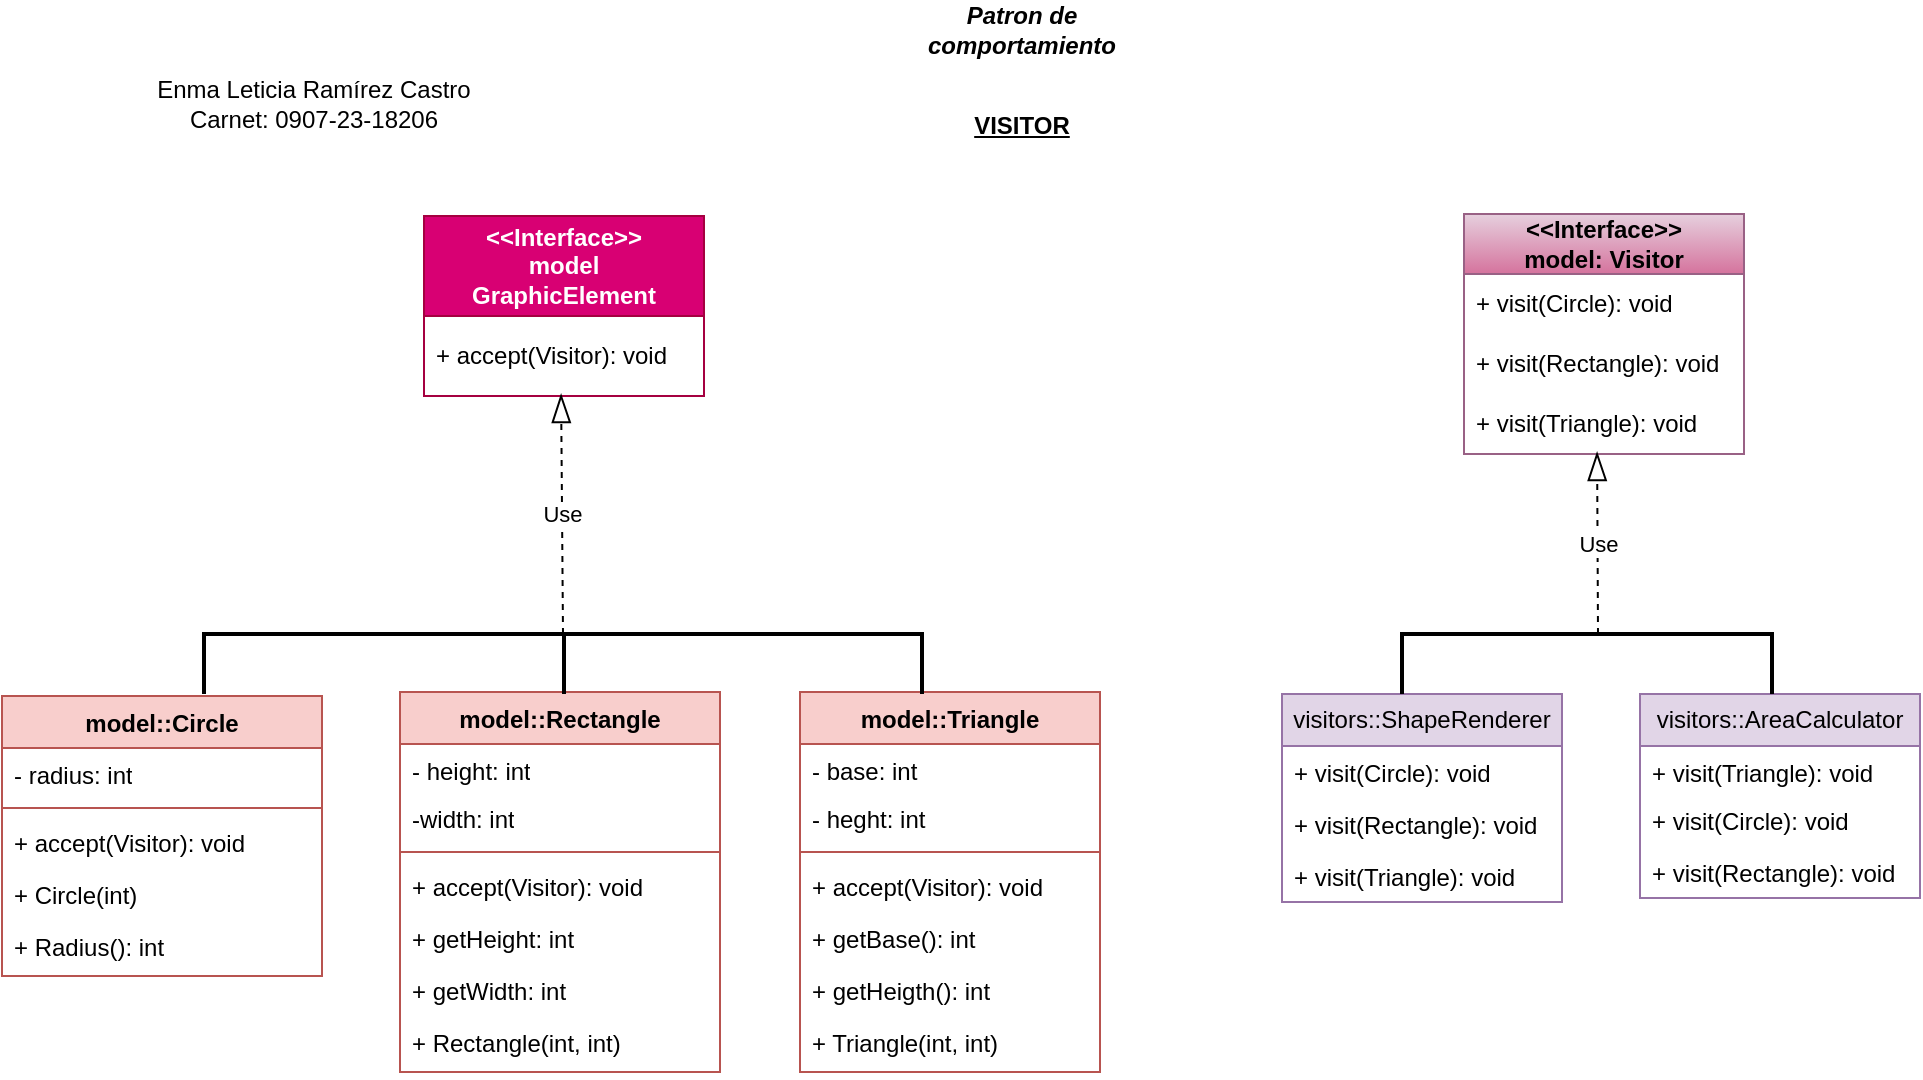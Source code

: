 <mxfile version="24.7.7">
  <diagram name="Página-1" id="9jMyGAkKr1cOhtlSl9ai">
    <mxGraphModel dx="756" dy="436" grid="1" gridSize="10" guides="1" tooltips="1" connect="1" arrows="1" fold="1" page="1" pageScale="1" pageWidth="1169" pageHeight="827" math="0" shadow="0">
      <root>
        <mxCell id="0" />
        <mxCell id="1" parent="0" />
        <mxCell id="9afEY8XssVBqUdK_qyHq-1" value="&amp;lt;&amp;lt;Interface&amp;gt;&amp;gt;&lt;div&gt;model&lt;/div&gt;&lt;div&gt;GraphicElement&lt;/div&gt;" style="swimlane;fontStyle=1;childLayout=stackLayout;horizontal=1;startSize=50;horizontalStack=0;resizeParent=1;resizeParentMax=0;resizeLast=0;collapsible=1;marginBottom=0;whiteSpace=wrap;html=1;fillColor=#d80073;strokeColor=#A50040;fontColor=#ffffff;" vertex="1" parent="1">
          <mxGeometry x="291" y="121" width="140" height="90" as="geometry" />
        </mxCell>
        <mxCell id="9afEY8XssVBqUdK_qyHq-2" value="+ accept(Visitor): void" style="text;strokeColor=none;fillColor=none;align=left;verticalAlign=middle;spacingLeft=4;spacingRight=4;overflow=hidden;points=[[0,0.5],[1,0.5]];portConstraint=eastwest;rotatable=0;whiteSpace=wrap;html=1;fontStyle=0" vertex="1" parent="9afEY8XssVBqUdK_qyHq-1">
          <mxGeometry y="50" width="140" height="40" as="geometry" />
        </mxCell>
        <mxCell id="9afEY8XssVBqUdK_qyHq-5" value="&amp;lt;&amp;lt;Interface&amp;gt;&amp;gt;&lt;div&gt;model: Visitor&lt;/div&gt;" style="swimlane;fontStyle=1;childLayout=stackLayout;horizontal=1;startSize=30;horizontalStack=0;resizeParent=1;resizeParentMax=0;resizeLast=0;collapsible=1;marginBottom=0;whiteSpace=wrap;html=1;fillColor=#e6d0de;strokeColor=#996185;gradientColor=#d5739d;" vertex="1" parent="1">
          <mxGeometry x="811" y="120" width="140" height="120" as="geometry" />
        </mxCell>
        <mxCell id="9afEY8XssVBqUdK_qyHq-6" value="+ visit(Circle): void" style="text;strokeColor=none;fillColor=none;align=left;verticalAlign=middle;spacingLeft=4;spacingRight=4;overflow=hidden;points=[[0,0.5],[1,0.5]];portConstraint=eastwest;rotatable=0;whiteSpace=wrap;html=1;" vertex="1" parent="9afEY8XssVBqUdK_qyHq-5">
          <mxGeometry y="30" width="140" height="30" as="geometry" />
        </mxCell>
        <mxCell id="9afEY8XssVBqUdK_qyHq-7" value="+ visit(Rectangle): void" style="text;strokeColor=none;fillColor=none;align=left;verticalAlign=middle;spacingLeft=4;spacingRight=4;overflow=hidden;points=[[0,0.5],[1,0.5]];portConstraint=eastwest;rotatable=0;whiteSpace=wrap;html=1;" vertex="1" parent="9afEY8XssVBqUdK_qyHq-5">
          <mxGeometry y="60" width="140" height="30" as="geometry" />
        </mxCell>
        <mxCell id="9afEY8XssVBqUdK_qyHq-8" value="+ visit(Triangle): void" style="text;strokeColor=none;fillColor=none;align=left;verticalAlign=middle;spacingLeft=4;spacingRight=4;overflow=hidden;points=[[0,0.5],[1,0.5]];portConstraint=eastwest;rotatable=0;whiteSpace=wrap;html=1;" vertex="1" parent="9afEY8XssVBqUdK_qyHq-5">
          <mxGeometry y="90" width="140" height="30" as="geometry" />
        </mxCell>
        <mxCell id="9afEY8XssVBqUdK_qyHq-22" value="model::Circle" style="swimlane;fontStyle=1;align=center;verticalAlign=top;childLayout=stackLayout;horizontal=1;startSize=26;horizontalStack=0;resizeParent=1;resizeParentMax=0;resizeLast=0;collapsible=1;marginBottom=0;whiteSpace=wrap;html=1;fillColor=#f8cecc;strokeColor=#b85450;" vertex="1" parent="1">
          <mxGeometry x="80" y="361" width="160" height="140" as="geometry" />
        </mxCell>
        <mxCell id="9afEY8XssVBqUdK_qyHq-23" value="- radius: int" style="text;strokeColor=none;fillColor=none;align=left;verticalAlign=top;spacingLeft=4;spacingRight=4;overflow=hidden;rotatable=0;points=[[0,0.5],[1,0.5]];portConstraint=eastwest;whiteSpace=wrap;html=1;" vertex="1" parent="9afEY8XssVBqUdK_qyHq-22">
          <mxGeometry y="26" width="160" height="26" as="geometry" />
        </mxCell>
        <mxCell id="9afEY8XssVBqUdK_qyHq-24" value="" style="line;strokeWidth=1;fillColor=none;align=left;verticalAlign=middle;spacingTop=-1;spacingLeft=3;spacingRight=3;rotatable=0;labelPosition=right;points=[];portConstraint=eastwest;strokeColor=inherit;" vertex="1" parent="9afEY8XssVBqUdK_qyHq-22">
          <mxGeometry y="52" width="160" height="8" as="geometry" />
        </mxCell>
        <mxCell id="9afEY8XssVBqUdK_qyHq-37" value="+ accept(Visitor): void" style="text;strokeColor=none;fillColor=none;align=left;verticalAlign=top;spacingLeft=4;spacingRight=4;overflow=hidden;rotatable=0;points=[[0,0.5],[1,0.5]];portConstraint=eastwest;whiteSpace=wrap;html=1;" vertex="1" parent="9afEY8XssVBqUdK_qyHq-22">
          <mxGeometry y="60" width="160" height="26" as="geometry" />
        </mxCell>
        <mxCell id="9afEY8XssVBqUdK_qyHq-38" value="+ Circle(int)" style="text;strokeColor=none;fillColor=none;align=left;verticalAlign=top;spacingLeft=4;spacingRight=4;overflow=hidden;rotatable=0;points=[[0,0.5],[1,0.5]];portConstraint=eastwest;whiteSpace=wrap;html=1;" vertex="1" parent="9afEY8XssVBqUdK_qyHq-22">
          <mxGeometry y="86" width="160" height="26" as="geometry" />
        </mxCell>
        <mxCell id="9afEY8XssVBqUdK_qyHq-25" value="+ Radius(): int" style="text;strokeColor=none;fillColor=none;align=left;verticalAlign=top;spacingLeft=4;spacingRight=4;overflow=hidden;rotatable=0;points=[[0,0.5],[1,0.5]];portConstraint=eastwest;whiteSpace=wrap;html=1;" vertex="1" parent="9afEY8XssVBqUdK_qyHq-22">
          <mxGeometry y="112" width="160" height="28" as="geometry" />
        </mxCell>
        <mxCell id="9afEY8XssVBqUdK_qyHq-39" value="model::Rectangle" style="swimlane;fontStyle=1;align=center;verticalAlign=top;childLayout=stackLayout;horizontal=1;startSize=26;horizontalStack=0;resizeParent=1;resizeParentMax=0;resizeLast=0;collapsible=1;marginBottom=0;whiteSpace=wrap;html=1;fillColor=#f8cecc;strokeColor=#b85450;" vertex="1" parent="1">
          <mxGeometry x="279" y="359" width="160" height="190" as="geometry" />
        </mxCell>
        <mxCell id="9afEY8XssVBqUdK_qyHq-40" value="- height: int" style="text;strokeColor=none;fillColor=none;align=left;verticalAlign=top;spacingLeft=4;spacingRight=4;overflow=hidden;rotatable=0;points=[[0,0.5],[1,0.5]];portConstraint=eastwest;whiteSpace=wrap;html=1;" vertex="1" parent="9afEY8XssVBqUdK_qyHq-39">
          <mxGeometry y="26" width="160" height="24" as="geometry" />
        </mxCell>
        <mxCell id="9afEY8XssVBqUdK_qyHq-45" value="-width: int" style="text;strokeColor=none;fillColor=none;align=left;verticalAlign=top;spacingLeft=4;spacingRight=4;overflow=hidden;rotatable=0;points=[[0,0.5],[1,0.5]];portConstraint=eastwest;whiteSpace=wrap;html=1;" vertex="1" parent="9afEY8XssVBqUdK_qyHq-39">
          <mxGeometry y="50" width="160" height="26" as="geometry" />
        </mxCell>
        <mxCell id="9afEY8XssVBqUdK_qyHq-41" value="" style="line;strokeWidth=1;fillColor=none;align=left;verticalAlign=middle;spacingTop=-1;spacingLeft=3;spacingRight=3;rotatable=0;labelPosition=right;points=[];portConstraint=eastwest;strokeColor=inherit;" vertex="1" parent="9afEY8XssVBqUdK_qyHq-39">
          <mxGeometry y="76" width="160" height="8" as="geometry" />
        </mxCell>
        <mxCell id="9afEY8XssVBqUdK_qyHq-46" value="+ accept(Visitor): void" style="text;strokeColor=none;fillColor=none;align=left;verticalAlign=top;spacingLeft=4;spacingRight=4;overflow=hidden;rotatable=0;points=[[0,0.5],[1,0.5]];portConstraint=eastwest;whiteSpace=wrap;html=1;" vertex="1" parent="9afEY8XssVBqUdK_qyHq-39">
          <mxGeometry y="84" width="160" height="26" as="geometry" />
        </mxCell>
        <mxCell id="9afEY8XssVBqUdK_qyHq-42" value="+ getHeight: int" style="text;strokeColor=none;fillColor=none;align=left;verticalAlign=top;spacingLeft=4;spacingRight=4;overflow=hidden;rotatable=0;points=[[0,0.5],[1,0.5]];portConstraint=eastwest;whiteSpace=wrap;html=1;" vertex="1" parent="9afEY8XssVBqUdK_qyHq-39">
          <mxGeometry y="110" width="160" height="26" as="geometry" />
        </mxCell>
        <mxCell id="9afEY8XssVBqUdK_qyHq-43" value="+ getWidth: int" style="text;strokeColor=none;fillColor=none;align=left;verticalAlign=top;spacingLeft=4;spacingRight=4;overflow=hidden;rotatable=0;points=[[0,0.5],[1,0.5]];portConstraint=eastwest;whiteSpace=wrap;html=1;" vertex="1" parent="9afEY8XssVBqUdK_qyHq-39">
          <mxGeometry y="136" width="160" height="26" as="geometry" />
        </mxCell>
        <mxCell id="9afEY8XssVBqUdK_qyHq-44" value="+ Rectangle(int, int)" style="text;strokeColor=none;fillColor=none;align=left;verticalAlign=top;spacingLeft=4;spacingRight=4;overflow=hidden;rotatable=0;points=[[0,0.5],[1,0.5]];portConstraint=eastwest;whiteSpace=wrap;html=1;" vertex="1" parent="9afEY8XssVBqUdK_qyHq-39">
          <mxGeometry y="162" width="160" height="28" as="geometry" />
        </mxCell>
        <mxCell id="9afEY8XssVBqUdK_qyHq-47" value="model::Triangle" style="swimlane;fontStyle=1;align=center;verticalAlign=top;childLayout=stackLayout;horizontal=1;startSize=26;horizontalStack=0;resizeParent=1;resizeParentMax=0;resizeLast=0;collapsible=1;marginBottom=0;whiteSpace=wrap;html=1;fillColor=#f8cecc;strokeColor=#b85450;" vertex="1" parent="1">
          <mxGeometry x="479" y="359" width="150" height="190" as="geometry" />
        </mxCell>
        <mxCell id="9afEY8XssVBqUdK_qyHq-48" value="- base: int" style="text;strokeColor=none;fillColor=none;align=left;verticalAlign=top;spacingLeft=4;spacingRight=4;overflow=hidden;rotatable=0;points=[[0,0.5],[1,0.5]];portConstraint=eastwest;whiteSpace=wrap;html=1;" vertex="1" parent="9afEY8XssVBqUdK_qyHq-47">
          <mxGeometry y="26" width="150" height="24" as="geometry" />
        </mxCell>
        <mxCell id="9afEY8XssVBqUdK_qyHq-49" value="- heght: int" style="text;strokeColor=none;fillColor=none;align=left;verticalAlign=top;spacingLeft=4;spacingRight=4;overflow=hidden;rotatable=0;points=[[0,0.5],[1,0.5]];portConstraint=eastwest;whiteSpace=wrap;html=1;" vertex="1" parent="9afEY8XssVBqUdK_qyHq-47">
          <mxGeometry y="50" width="150" height="26" as="geometry" />
        </mxCell>
        <mxCell id="9afEY8XssVBqUdK_qyHq-50" value="" style="line;strokeWidth=1;fillColor=none;align=left;verticalAlign=middle;spacingTop=-1;spacingLeft=3;spacingRight=3;rotatable=0;labelPosition=right;points=[];portConstraint=eastwest;strokeColor=inherit;" vertex="1" parent="9afEY8XssVBqUdK_qyHq-47">
          <mxGeometry y="76" width="150" height="8" as="geometry" />
        </mxCell>
        <mxCell id="9afEY8XssVBqUdK_qyHq-51" value="+ accept(Visitor): void" style="text;strokeColor=none;fillColor=none;align=left;verticalAlign=top;spacingLeft=4;spacingRight=4;overflow=hidden;rotatable=0;points=[[0,0.5],[1,0.5]];portConstraint=eastwest;whiteSpace=wrap;html=1;" vertex="1" parent="9afEY8XssVBqUdK_qyHq-47">
          <mxGeometry y="84" width="150" height="26" as="geometry" />
        </mxCell>
        <mxCell id="9afEY8XssVBqUdK_qyHq-52" value="+ getBase(): int" style="text;strokeColor=none;fillColor=none;align=left;verticalAlign=top;spacingLeft=4;spacingRight=4;overflow=hidden;rotatable=0;points=[[0,0.5],[1,0.5]];portConstraint=eastwest;whiteSpace=wrap;html=1;" vertex="1" parent="9afEY8XssVBqUdK_qyHq-47">
          <mxGeometry y="110" width="150" height="26" as="geometry" />
        </mxCell>
        <mxCell id="9afEY8XssVBqUdK_qyHq-53" value="+ getHeigth(): int" style="text;strokeColor=none;fillColor=none;align=left;verticalAlign=top;spacingLeft=4;spacingRight=4;overflow=hidden;rotatable=0;points=[[0,0.5],[1,0.5]];portConstraint=eastwest;whiteSpace=wrap;html=1;" vertex="1" parent="9afEY8XssVBqUdK_qyHq-47">
          <mxGeometry y="136" width="150" height="26" as="geometry" />
        </mxCell>
        <mxCell id="9afEY8XssVBqUdK_qyHq-54" value="+ Triangle(int, int)" style="text;strokeColor=none;fillColor=none;align=left;verticalAlign=top;spacingLeft=4;spacingRight=4;overflow=hidden;rotatable=0;points=[[0,0.5],[1,0.5]];portConstraint=eastwest;whiteSpace=wrap;html=1;" vertex="1" parent="9afEY8XssVBqUdK_qyHq-47">
          <mxGeometry y="162" width="150" height="28" as="geometry" />
        </mxCell>
        <mxCell id="9afEY8XssVBqUdK_qyHq-55" value="visitors::ShapeRenderer" style="swimlane;fontStyle=0;childLayout=stackLayout;horizontal=1;startSize=26;fillColor=#e1d5e7;horizontalStack=0;resizeParent=1;resizeParentMax=0;resizeLast=0;collapsible=1;marginBottom=0;whiteSpace=wrap;html=1;strokeColor=#9673a6;" vertex="1" parent="1">
          <mxGeometry x="720" y="360" width="140" height="104" as="geometry" />
        </mxCell>
        <mxCell id="9afEY8XssVBqUdK_qyHq-56" value="+ visit(Circle): void" style="text;strokeColor=none;fillColor=none;align=left;verticalAlign=top;spacingLeft=4;spacingRight=4;overflow=hidden;rotatable=0;points=[[0,0.5],[1,0.5]];portConstraint=eastwest;whiteSpace=wrap;html=1;" vertex="1" parent="9afEY8XssVBqUdK_qyHq-55">
          <mxGeometry y="26" width="140" height="26" as="geometry" />
        </mxCell>
        <mxCell id="9afEY8XssVBqUdK_qyHq-57" value="+ visit(Rectangle): void" style="text;strokeColor=none;fillColor=none;align=left;verticalAlign=top;spacingLeft=4;spacingRight=4;overflow=hidden;rotatable=0;points=[[0,0.5],[1,0.5]];portConstraint=eastwest;whiteSpace=wrap;html=1;" vertex="1" parent="9afEY8XssVBqUdK_qyHq-55">
          <mxGeometry y="52" width="140" height="26" as="geometry" />
        </mxCell>
        <mxCell id="9afEY8XssVBqUdK_qyHq-58" value="+ visit(Triangle): void" style="text;strokeColor=none;fillColor=none;align=left;verticalAlign=top;spacingLeft=4;spacingRight=4;overflow=hidden;rotatable=0;points=[[0,0.5],[1,0.5]];portConstraint=eastwest;whiteSpace=wrap;html=1;" vertex="1" parent="9afEY8XssVBqUdK_qyHq-55">
          <mxGeometry y="78" width="140" height="26" as="geometry" />
        </mxCell>
        <mxCell id="9afEY8XssVBqUdK_qyHq-59" value="visitors::AreaCalculator" style="swimlane;fontStyle=0;childLayout=stackLayout;horizontal=1;startSize=26;fillColor=#e1d5e7;horizontalStack=0;resizeParent=1;resizeParentMax=0;resizeLast=0;collapsible=1;marginBottom=0;whiteSpace=wrap;html=1;strokeColor=#9673a6;" vertex="1" parent="1">
          <mxGeometry x="899" y="360" width="140" height="102" as="geometry" />
        </mxCell>
        <mxCell id="9afEY8XssVBqUdK_qyHq-60" value="+ visit(Triangle): void" style="text;strokeColor=none;fillColor=none;align=left;verticalAlign=top;spacingLeft=4;spacingRight=4;overflow=hidden;rotatable=0;points=[[0,0.5],[1,0.5]];portConstraint=eastwest;whiteSpace=wrap;html=1;" vertex="1" parent="9afEY8XssVBqUdK_qyHq-59">
          <mxGeometry y="26" width="140" height="24" as="geometry" />
        </mxCell>
        <mxCell id="9afEY8XssVBqUdK_qyHq-61" value="+ visit(Circle): void" style="text;strokeColor=none;fillColor=none;align=left;verticalAlign=top;spacingLeft=4;spacingRight=4;overflow=hidden;rotatable=0;points=[[0,0.5],[1,0.5]];portConstraint=eastwest;whiteSpace=wrap;html=1;" vertex="1" parent="9afEY8XssVBqUdK_qyHq-59">
          <mxGeometry y="50" width="140" height="26" as="geometry" />
        </mxCell>
        <mxCell id="9afEY8XssVBqUdK_qyHq-62" value="+ visit(Rectangle): void" style="text;strokeColor=none;fillColor=none;align=left;verticalAlign=top;spacingLeft=4;spacingRight=4;overflow=hidden;rotatable=0;points=[[0,0.5],[1,0.5]];portConstraint=eastwest;whiteSpace=wrap;html=1;" vertex="1" parent="9afEY8XssVBqUdK_qyHq-59">
          <mxGeometry y="76" width="140" height="26" as="geometry" />
        </mxCell>
        <mxCell id="9afEY8XssVBqUdK_qyHq-69" value="" style="strokeWidth=2;html=1;shape=mxgraph.flowchart.annotation_1;align=left;pointerEvents=1;direction=south;" vertex="1" parent="1">
          <mxGeometry x="181" y="330" width="359" height="30" as="geometry" />
        </mxCell>
        <mxCell id="9afEY8XssVBqUdK_qyHq-75" value="" style="line;strokeWidth=2;html=1;direction=south;" vertex="1" parent="1">
          <mxGeometry x="356" y="330" width="10" height="30" as="geometry" />
        </mxCell>
        <mxCell id="9afEY8XssVBqUdK_qyHq-81" value="Use" style="endArrow=blockThin;endSize=12;dashed=1;html=1;rounded=0;endFill=0;exitX=0;exitY=0.5;exitDx=0;exitDy=0;exitPerimeter=0;entryX=-2.02;entryY=0.514;entryDx=0;entryDy=0;entryPerimeter=0;" edge="1" parent="1" source="9afEY8XssVBqUdK_qyHq-69">
          <mxGeometry width="160" relative="1" as="geometry">
            <mxPoint x="358" y="311" as="sourcePoint" />
            <mxPoint x="359.55" y="210" as="targetPoint" />
          </mxGeometry>
        </mxCell>
        <mxCell id="9afEY8XssVBqUdK_qyHq-83" value="" style="strokeWidth=2;html=1;shape=mxgraph.flowchart.annotation_1;align=left;pointerEvents=1;direction=south;" vertex="1" parent="1">
          <mxGeometry x="780" y="330" width="185" height="30" as="geometry" />
        </mxCell>
        <mxCell id="9afEY8XssVBqUdK_qyHq-84" value="Use" style="endArrow=blockThin;endSize=12;dashed=1;html=1;rounded=0;endFill=0;entryX=-2.02;entryY=0.514;entryDx=0;entryDy=0;entryPerimeter=0;" edge="1" parent="1">
          <mxGeometry width="160" relative="1" as="geometry">
            <mxPoint x="878" y="330" as="sourcePoint" />
            <mxPoint x="877.55" y="239" as="targetPoint" />
          </mxGeometry>
        </mxCell>
        <mxCell id="9afEY8XssVBqUdK_qyHq-85" value="Enma Leticia Ramírez Castro&lt;div&gt;Carnet: 0907-23-18206&lt;/div&gt;" style="text;strokeColor=none;align=center;fillColor=none;html=1;verticalAlign=middle;whiteSpace=wrap;rounded=0;" vertex="1" parent="1">
          <mxGeometry x="116" y="50" width="240" height="30" as="geometry" />
        </mxCell>
        <mxCell id="9afEY8XssVBqUdK_qyHq-86" value="Patron de comportamiento" style="text;strokeColor=none;align=center;fillColor=none;html=1;verticalAlign=middle;whiteSpace=wrap;rounded=0;fontStyle=3" vertex="1" parent="1">
          <mxGeometry x="515" y="13" width="150" height="30" as="geometry" />
        </mxCell>
        <mxCell id="9afEY8XssVBqUdK_qyHq-87" value="VISITOR" style="text;strokeColor=none;align=center;fillColor=none;html=1;verticalAlign=middle;whiteSpace=wrap;rounded=0;fontStyle=5" vertex="1" parent="1">
          <mxGeometry x="540" y="56" width="100" height="40" as="geometry" />
        </mxCell>
      </root>
    </mxGraphModel>
  </diagram>
</mxfile>
